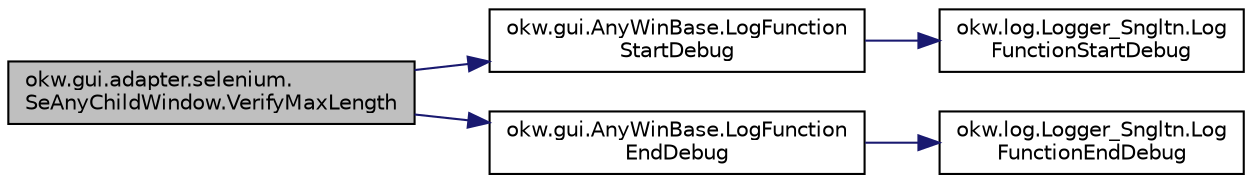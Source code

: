 digraph "okw.gui.adapter.selenium.SeAnyChildWindow.VerifyMaxLength"
{
 // INTERACTIVE_SVG=YES
 // LATEX_PDF_SIZE
  edge [fontname="Helvetica",fontsize="10",labelfontname="Helvetica",labelfontsize="10"];
  node [fontname="Helvetica",fontsize="10",shape=record];
  rankdir="LR";
  Node719 [label="okw.gui.adapter.selenium.\lSeAnyChildWindow.VerifyMaxLength",height=0.2,width=0.4,color="black", fillcolor="grey75", style="filled", fontcolor="black",tooltip="Ermittelt die maximale Lenge des Wertes für Prüfewert."];
  Node719 -> Node720 [color="midnightblue",fontsize="10",style="solid",fontname="Helvetica"];
  Node720 [label="okw.gui.AnyWinBase.LogFunction\lStartDebug",height=0.2,width=0.4,color="black", fillcolor="white", style="filled",URL="$classokw_1_1gui_1_1_any_win_base.html#abaab572bdbed7b471f659d5dd8c76853",tooltip="Methode ruft die Methode Logger.Instance.LogFunctionStartDebug(fps_FunctionName), und erweitert den g..."];
  Node720 -> Node721 [color="midnightblue",fontsize="10",style="solid",fontname="Helvetica"];
  Node721 [label="okw.log.Logger_Sngltn.Log\lFunctionStartDebug",height=0.2,width=0.4,color="black", fillcolor="white", style="filled",URL="$classokw_1_1log_1_1_logger___sngltn.html#a2d4c3d22d2a52b92873ee2f3853d9c42",tooltip="LogFunctionStartDebug:"];
  Node719 -> Node722 [color="midnightblue",fontsize="10",style="solid",fontname="Helvetica"];
  Node722 [label="okw.gui.AnyWinBase.LogFunction\lEndDebug",height=0.2,width=0.4,color="black", fillcolor="white", style="filled",URL="$classokw_1_1gui_1_1_any_win_base.html#a51cf50ace21902b3a5359316f53a7f3e",tooltip="Methode ruft die Methode Logger.Instance.LogFunctionEndDebug() auf."];
  Node722 -> Node723 [color="midnightblue",fontsize="10",style="solid",fontname="Helvetica"];
  Node723 [label="okw.log.Logger_Sngltn.Log\lFunctionEndDebug",height=0.2,width=0.4,color="black", fillcolor="white", style="filled",URL="$classokw_1_1log_1_1_logger___sngltn.html#a91b192a4e0381f6d02b791693d0fab84",tooltip="LogFunctionEndDebug:"];
}
